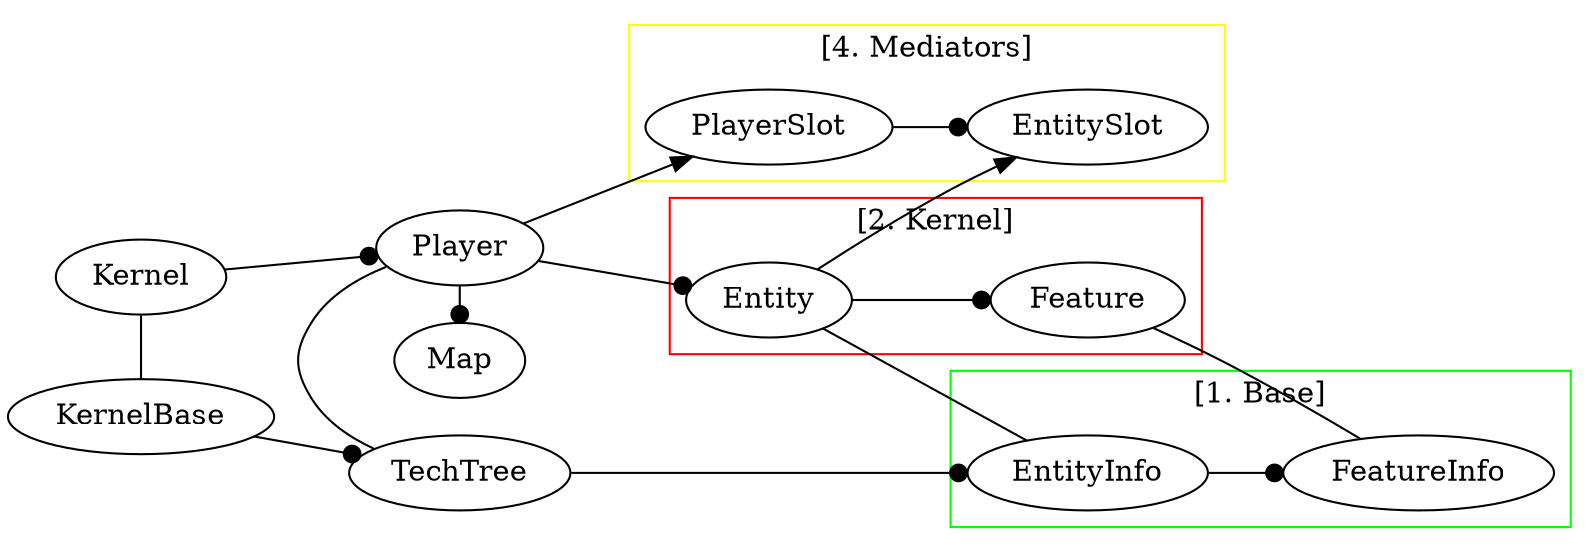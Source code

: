 digraph G 
{
	rankdir = LR;

	subgraph cluster2
	{
		label = "[3. Maps]"
		color = blue;
	}

	subgraph cluster3
	{
		label = "[4. Mediators]"
		color = yellow;		
		PlayerSlot -> EntitySlot [arrowhead = dot]
	}

	subgraph cluster0
	{
		label = "[2. Kernel]"
		color = red;
		Kernel -> Player [arrowhead = dot]
		Player -> Entity [arrowhead = dot]
		Entity -> Feature [arrowhead = dot]
	}
	
	subgraph cluster1
	{
		label = "[1. Base]"
		color = green;		
		KernelBase -> TechTree [arrowhead = dot]
		TechTree -> EntityInfo [arrowhead = dot]
		EntityInfo -> FeatureInfo [arrowhead = dot]
	}

	Kernel -> KernelBase [arrowhead = none]
	
	Player -> PlayerSlot
	Player -> TechTree [arrowhead = none]
	Player -> Map [arrowhead = dot]
	
	Entity -> EntitySlot
	Entity -> EntityInfo [arrowhead = none]

	Feature -> FeatureInfo [arrowhead = none]
	
	{rank = same; Kernel; KernelBase;}
	{rank = same; Player; Map; TechTree}
}
